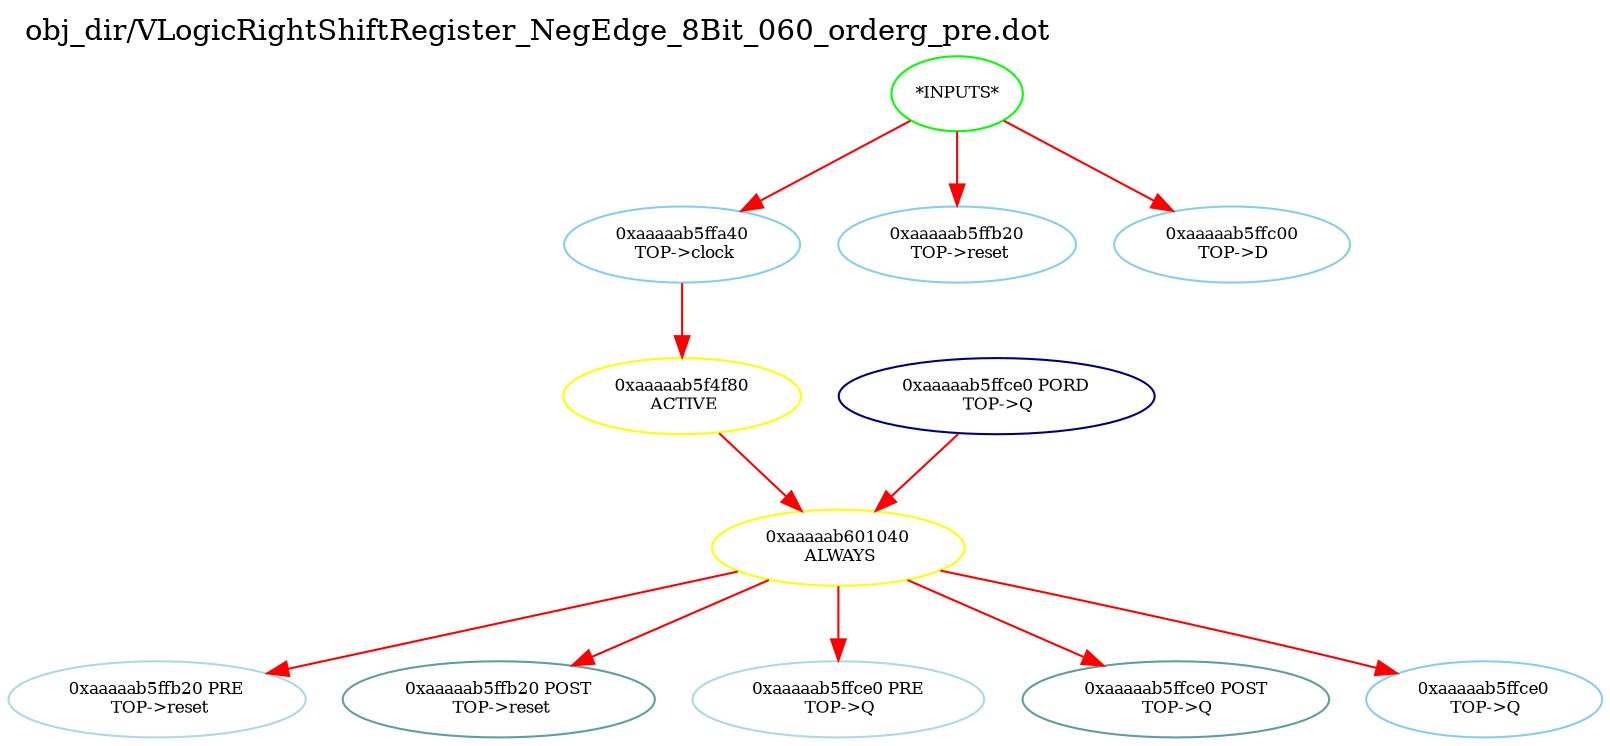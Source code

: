 digraph v3graph {
	graph	[label="obj_dir/VLogicRightShiftRegister_NegEdge_8Bit_060_orderg_pre.dot",
		 labelloc=t, labeljust=l,
		 //size="7.5,10",
		 rankdir=TB];
	n0	[fontsize=8 label="*INPUTS*", color=green];
	n0xaaaaab5ff880_1	[fontsize=8 label="0xaaaaab5ffa40\n TOP->clock", color=skyblue];
	n0xaaaaab5ff880_2	[fontsize=8 label="0xaaaaab5ffb20\n TOP->reset", color=skyblue];
	n0xaaaaab5ff880_3	[fontsize=8 label="0xaaaaab5ffc00\n TOP->D", color=skyblue];
	n0xaaaaab5ff880_4	[fontsize=8 label="0xaaaaab5f4f80\n ACTIVE", color=yellow];
	n0xaaaaab5ff880_5	[fontsize=8 label="0xaaaaab601040\n ALWAYS", color=yellow];
	n0xaaaaab5ff880_6	[fontsize=8 label="0xaaaaab5ffb20 PRE\n TOP->reset", color=lightblue];
	n0xaaaaab5ff880_7	[fontsize=8 label="0xaaaaab5ffb20 POST\n TOP->reset", color=CadetBlue];
	n0xaaaaab5ff880_8	[fontsize=8 label="0xaaaaab5ffce0 PRE\n TOP->Q", color=lightblue];
	n0xaaaaab5ff880_9	[fontsize=8 label="0xaaaaab5ffce0 POST\n TOP->Q", color=CadetBlue];
	n0xaaaaab5ff880_10	[fontsize=8 label="0xaaaaab5ffce0 PORD\n TOP->Q", color=NavyBlue];
	n0xaaaaab5ff880_11	[fontsize=8 label="0xaaaaab5ffce0\n TOP->Q", color=skyblue];
	n0 -> n0xaaaaab5ff880_1 [fontsize=8 label="" weight=1 color=red];
	n0 -> n0xaaaaab5ff880_2 [fontsize=8 label="" weight=1 color=red];
	n0 -> n0xaaaaab5ff880_3 [fontsize=8 label="" weight=1 color=red];
	n0xaaaaab5ff880_1 -> n0xaaaaab5ff880_4 [fontsize=8 label="" weight=8 color=red];
	n0xaaaaab5ff880_4 -> n0xaaaaab5ff880_5 [fontsize=8 label="" weight=32 color=red];
	n0xaaaaab5ff880_5 -> n0xaaaaab5ff880_6 [fontsize=8 label="" weight=32 color=red];
	n0xaaaaab5ff880_5 -> n0xaaaaab5ff880_7 [fontsize=8 label="" weight=2 color=red];
	n0xaaaaab5ff880_5 -> n0xaaaaab5ff880_8 [fontsize=8 label="" weight=32 color=red];
	n0xaaaaab5ff880_5 -> n0xaaaaab5ff880_9 [fontsize=8 label="" weight=2 color=red];
	n0xaaaaab5ff880_5 -> n0xaaaaab5ff880_11 [fontsize=8 label="" weight=32 color=red];
	n0xaaaaab5ff880_10 -> n0xaaaaab5ff880_5 [fontsize=8 label="" weight=32 color=red];
}
